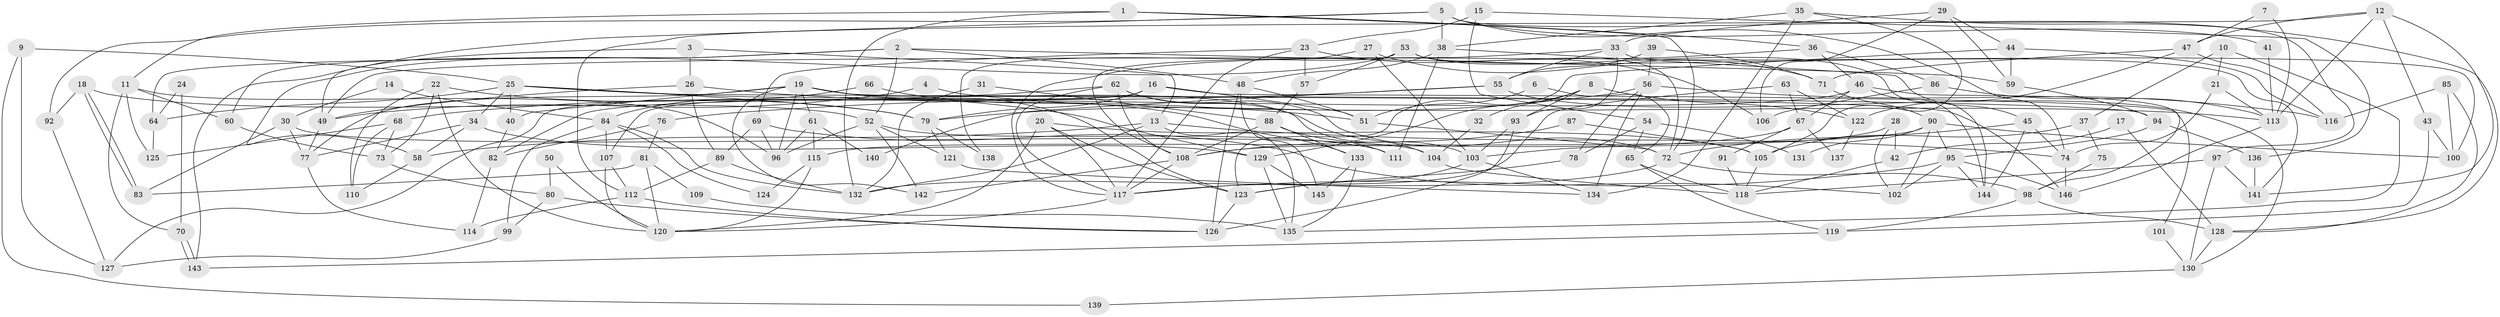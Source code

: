 // Generated by graph-tools (version 1.1) at 2025/26/03/09/25 03:26:17]
// undirected, 146 vertices, 292 edges
graph export_dot {
graph [start="1"]
  node [color=gray90,style=filled];
  1;
  2;
  3;
  4;
  5;
  6;
  7;
  8;
  9;
  10;
  11;
  12;
  13;
  14;
  15;
  16;
  17;
  18;
  19;
  20;
  21;
  22;
  23;
  24;
  25;
  26;
  27;
  28;
  29;
  30;
  31;
  32;
  33;
  34;
  35;
  36;
  37;
  38;
  39;
  40;
  41;
  42;
  43;
  44;
  45;
  46;
  47;
  48;
  49;
  50;
  51;
  52;
  53;
  54;
  55;
  56;
  57;
  58;
  59;
  60;
  61;
  62;
  63;
  64;
  65;
  66;
  67;
  68;
  69;
  70;
  71;
  72;
  73;
  74;
  75;
  76;
  77;
  78;
  79;
  80;
  81;
  82;
  83;
  84;
  85;
  86;
  87;
  88;
  89;
  90;
  91;
  92;
  93;
  94;
  95;
  96;
  97;
  98;
  99;
  100;
  101;
  102;
  103;
  104;
  105;
  106;
  107;
  108;
  109;
  110;
  111;
  112;
  113;
  114;
  115;
  116;
  117;
  118;
  119;
  120;
  121;
  122;
  123;
  124;
  125;
  126;
  127;
  128;
  129;
  130;
  131;
  132;
  133;
  134;
  135;
  136;
  137;
  138;
  139;
  140;
  141;
  142;
  143;
  144;
  145;
  146;
  1 -- 72;
  1 -- 11;
  1 -- 36;
  1 -- 132;
  2 -- 60;
  2 -- 48;
  2 -- 52;
  2 -- 59;
  2 -- 64;
  3 -- 13;
  3 -- 26;
  3 -- 49;
  4 -- 113;
  4 -- 49;
  5 -- 143;
  5 -- 74;
  5 -- 38;
  5 -- 41;
  5 -- 92;
  5 -- 97;
  6 -- 51;
  6 -- 65;
  7 -- 47;
  7 -- 113;
  8 -- 129;
  8 -- 93;
  8 -- 32;
  8 -- 122;
  9 -- 25;
  9 -- 127;
  9 -- 139;
  10 -- 135;
  10 -- 21;
  10 -- 37;
  11 -- 96;
  11 -- 125;
  11 -- 60;
  11 -- 70;
  12 -- 141;
  12 -- 112;
  12 -- 43;
  12 -- 47;
  12 -- 113;
  13 -- 58;
  13 -- 132;
  13 -- 74;
  13 -- 135;
  14 -- 84;
  14 -- 30;
  15 -- 136;
  15 -- 54;
  15 -- 23;
  16 -- 107;
  16 -- 79;
  16 -- 51;
  16 -- 101;
  16 -- 127;
  17 -- 42;
  17 -- 128;
  18 -- 52;
  18 -- 83;
  18 -- 83;
  18 -- 92;
  19 -- 77;
  19 -- 103;
  19 -- 40;
  19 -- 61;
  19 -- 96;
  19 -- 123;
  19 -- 142;
  19 -- 146;
  20 -- 123;
  20 -- 120;
  20 -- 105;
  20 -- 117;
  21 -- 74;
  21 -- 113;
  22 -- 120;
  22 -- 73;
  22 -- 79;
  22 -- 110;
  23 -- 117;
  23 -- 57;
  23 -- 69;
  23 -- 106;
  24 -- 70;
  24 -- 64;
  25 -- 94;
  25 -- 79;
  25 -- 34;
  25 -- 40;
  25 -- 64;
  25 -- 129;
  26 -- 49;
  26 -- 51;
  26 -- 89;
  27 -- 108;
  27 -- 103;
  27 -- 71;
  28 -- 103;
  28 -- 102;
  28 -- 42;
  29 -- 106;
  29 -- 59;
  29 -- 33;
  29 -- 44;
  30 -- 83;
  30 -- 77;
  30 -- 104;
  31 -- 88;
  31 -- 132;
  32 -- 104;
  33 -- 100;
  33 -- 49;
  33 -- 55;
  33 -- 93;
  34 -- 77;
  34 -- 58;
  34 -- 129;
  35 -- 105;
  35 -- 38;
  35 -- 128;
  35 -- 134;
  36 -- 46;
  36 -- 86;
  36 -- 117;
  37 -- 105;
  37 -- 75;
  38 -- 48;
  38 -- 45;
  38 -- 111;
  39 -- 56;
  39 -- 71;
  39 -- 55;
  40 -- 82;
  41 -- 113;
  42 -- 118;
  43 -- 100;
  43 -- 119;
  44 -- 116;
  44 -- 59;
  44 -- 123;
  45 -- 144;
  45 -- 72;
  45 -- 74;
  46 -- 144;
  46 -- 67;
  46 -- 82;
  46 -- 98;
  47 -- 71;
  47 -- 116;
  47 -- 122;
  48 -- 145;
  48 -- 51;
  48 -- 126;
  49 -- 77;
  50 -- 120;
  50 -- 80;
  51 -- 72;
  52 -- 96;
  52 -- 111;
  52 -- 121;
  52 -- 142;
  53 -- 57;
  53 -- 72;
  53 -- 58;
  53 -- 138;
  53 -- 141;
  53 -- 144;
  54 -- 78;
  54 -- 65;
  54 -- 131;
  55 -- 76;
  55 -- 130;
  55 -- 140;
  56 -- 79;
  56 -- 134;
  56 -- 78;
  56 -- 116;
  57 -- 88;
  58 -- 110;
  59 -- 94;
  60 -- 73;
  61 -- 96;
  61 -- 115;
  61 -- 140;
  62 -- 117;
  62 -- 108;
  62 -- 68;
  62 -- 72;
  62 -- 104;
  63 -- 117;
  63 -- 122;
  63 -- 67;
  64 -- 125;
  65 -- 118;
  65 -- 119;
  66 -- 84;
  66 -- 133;
  67 -- 108;
  67 -- 91;
  67 -- 137;
  68 -- 110;
  68 -- 73;
  68 -- 125;
  69 -- 89;
  69 -- 96;
  69 -- 102;
  70 -- 143;
  70 -- 143;
  71 -- 90;
  72 -- 98;
  72 -- 132;
  73 -- 80;
  74 -- 146;
  75 -- 98;
  76 -- 82;
  76 -- 81;
  77 -- 114;
  78 -- 123;
  79 -- 121;
  79 -- 138;
  80 -- 126;
  80 -- 99;
  81 -- 120;
  81 -- 83;
  81 -- 109;
  82 -- 114;
  84 -- 107;
  84 -- 132;
  84 -- 99;
  84 -- 124;
  85 -- 128;
  85 -- 116;
  85 -- 100;
  86 -- 113;
  86 -- 106;
  87 -- 105;
  87 -- 108;
  88 -- 111;
  88 -- 108;
  88 -- 133;
  89 -- 132;
  89 -- 112;
  90 -- 102;
  90 -- 95;
  90 -- 100;
  90 -- 115;
  90 -- 131;
  91 -- 118;
  92 -- 127;
  93 -- 126;
  93 -- 103;
  94 -- 95;
  94 -- 136;
  95 -- 146;
  95 -- 117;
  95 -- 102;
  95 -- 144;
  97 -- 130;
  97 -- 118;
  97 -- 141;
  98 -- 119;
  98 -- 128;
  99 -- 127;
  101 -- 130;
  103 -- 123;
  103 -- 134;
  104 -- 118;
  105 -- 118;
  107 -- 112;
  107 -- 120;
  108 -- 117;
  108 -- 142;
  109 -- 135;
  112 -- 126;
  112 -- 114;
  113 -- 146;
  115 -- 120;
  115 -- 124;
  117 -- 120;
  119 -- 143;
  121 -- 134;
  122 -- 137;
  123 -- 126;
  128 -- 130;
  129 -- 135;
  129 -- 145;
  130 -- 139;
  133 -- 135;
  133 -- 145;
  136 -- 141;
}
